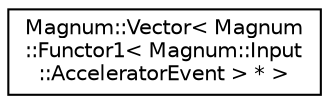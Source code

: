 digraph "圖形化之類別階層"
{
  edge [fontname="Helvetica",fontsize="10",labelfontname="Helvetica",labelfontsize="10"];
  node [fontname="Helvetica",fontsize="10",shape=record];
  rankdir="LR";
  Node1 [label="Magnum::Vector\< Magnum\l::Functor1\< Magnum::Input\l::AcceleratorEvent \> * \>",height=0.2,width=0.4,color="black", fillcolor="white", style="filled",URL="$class_magnum_1_1_vector.html"];
}
